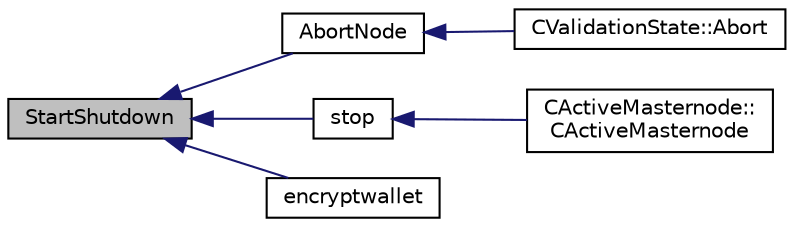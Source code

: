 digraph "StartShutdown"
{
  edge [fontname="Helvetica",fontsize="10",labelfontname="Helvetica",labelfontsize="10"];
  node [fontname="Helvetica",fontsize="10",shape=record];
  rankdir="LR";
  Node120 [label="StartShutdown",height=0.2,width=0.4,color="black", fillcolor="grey75", style="filled", fontcolor="black"];
  Node120 -> Node121 [dir="back",color="midnightblue",fontsize="10",style="solid",fontname="Helvetica"];
  Node121 [label="AbortNode",height=0.2,width=0.4,color="black", fillcolor="white", style="filled",URL="$d4/dbf/main_8h.html#af573b79d097a9ffe6503869f838ccf42",tooltip="Abort with a message. "];
  Node121 -> Node122 [dir="back",color="midnightblue",fontsize="10",style="solid",fontname="Helvetica"];
  Node122 [label="CValidationState::Abort",height=0.2,width=0.4,color="black", fillcolor="white", style="filled",URL="$d5/df6/class_c_validation_state.html#a6788cb521cf538ac80413a1c6c3da5e8"];
  Node120 -> Node123 [dir="back",color="midnightblue",fontsize="10",style="solid",fontname="Helvetica"];
  Node123 [label="stop",height=0.2,width=0.4,color="black", fillcolor="white", style="filled",URL="$d6/d76/rpcserver_8cpp.html#a7ed4eb27f00f40cee8c15108916e8d71"];
  Node123 -> Node124 [dir="back",color="midnightblue",fontsize="10",style="solid",fontname="Helvetica"];
  Node124 [label="CActiveMasternode::\lCActiveMasternode",height=0.2,width=0.4,color="black", fillcolor="white", style="filled",URL="$d9/d29/class_c_active_masternode.html#a7ffb946d1b2aad0054d3b3efce8c0543"];
  Node120 -> Node125 [dir="back",color="midnightblue",fontsize="10",style="solid",fontname="Helvetica"];
  Node125 [label="encryptwallet",height=0.2,width=0.4,color="black", fillcolor="white", style="filled",URL="$df/d1d/rpcwallet_8cpp.html#a5fb49bac2748015a256c63e9f8ccc539"];
}
